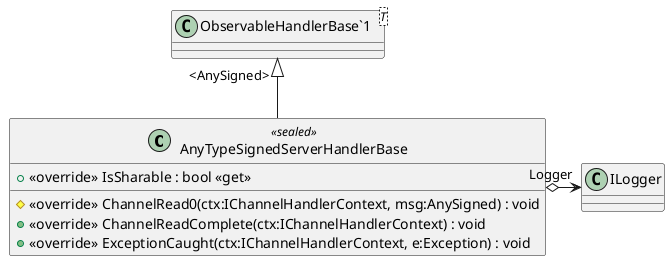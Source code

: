 @startuml
class AnyTypeSignedServerHandlerBase <<sealed>> {
    + <<override>> IsSharable : bool <<get>>
    # <<override>> ChannelRead0(ctx:IChannelHandlerContext, msg:AnySigned) : void
    + <<override>> ChannelReadComplete(ctx:IChannelHandlerContext) : void
    + <<override>> ExceptionCaught(ctx:IChannelHandlerContext, e:Exception) : void
}
class "ObservableHandlerBase`1"<T> {
}
"ObservableHandlerBase`1" "<AnySigned>" <|-- AnyTypeSignedServerHandlerBase
AnyTypeSignedServerHandlerBase o-> "Logger" ILogger
@enduml
